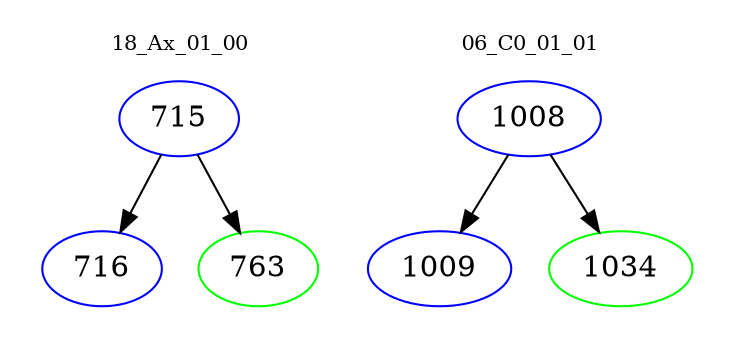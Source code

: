 digraph{
subgraph cluster_0 {
color = white
label = "18_Ax_01_00";
fontsize=10;
T0_715 [label="715", color="blue"]
T0_715 -> T0_716 [color="black"]
T0_716 [label="716", color="blue"]
T0_715 -> T0_763 [color="black"]
T0_763 [label="763", color="green"]
}
subgraph cluster_1 {
color = white
label = "06_C0_01_01";
fontsize=10;
T1_1008 [label="1008", color="blue"]
T1_1008 -> T1_1009 [color="black"]
T1_1009 [label="1009", color="blue"]
T1_1008 -> T1_1034 [color="black"]
T1_1034 [label="1034", color="green"]
}
}
